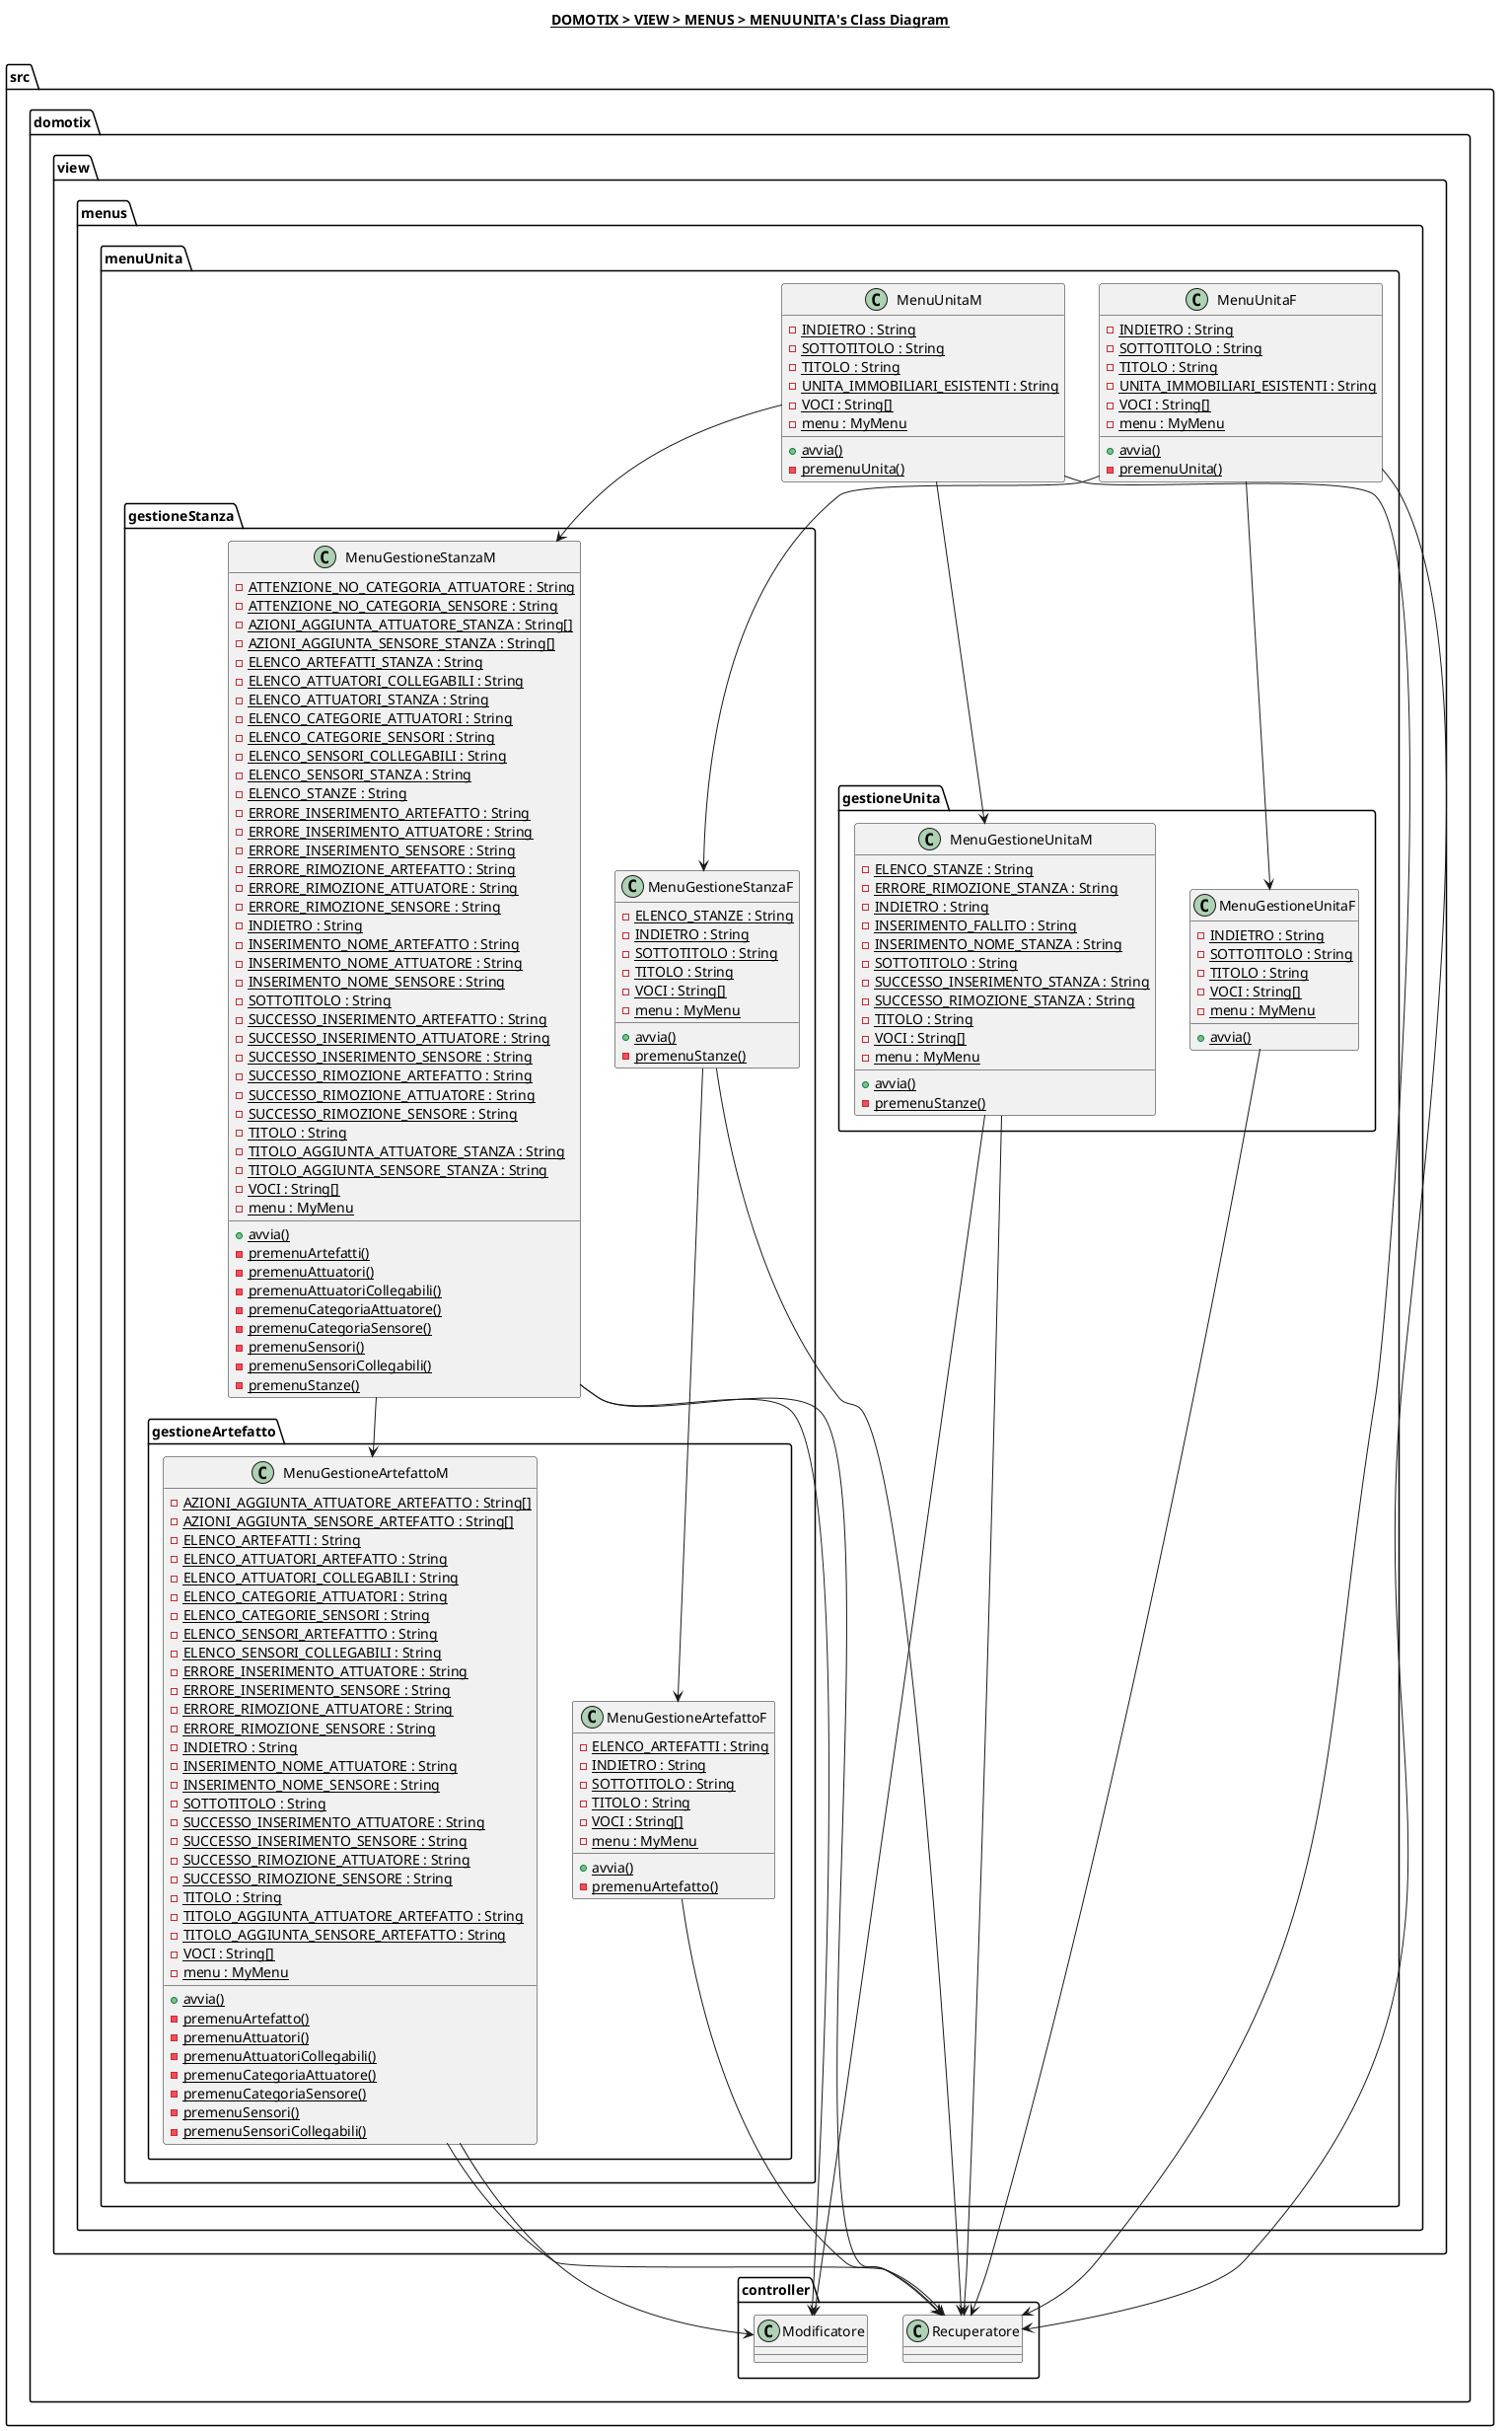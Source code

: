 @startuml

title __DOMOTIX > VIEW > MENUS > MENUUNITA's Class Diagram__\n

namespace src.domotix.view.menus.menuUnita {
    class src.domotix.view.menus.menuUnita.MenuUnitaF {
        {static} - INDIETRO : String
        {static} - SOTTOTITOLO : String
        {static} - TITOLO : String
        {static} - UNITA_IMMOBILIARI_ESISTENTI : String
        {static} - VOCI : String[]
        {static} - menu : MyMenu
        {static} + avvia()
        {static} - premenuUnita()
    }

    class src.domotix.view.menus.menuUnita.MenuUnitaM {
        {static} - INDIETRO : String
        {static} - SOTTOTITOLO : String
        {static} - TITOLO : String
        {static} - UNITA_IMMOBILIARI_ESISTENTI : String
        {static} - VOCI : String[]
        {static} - menu : MyMenu
        {static} + avvia()
        {static} - premenuUnita()
    }

    namespace gestioneUnita {
        class src.domotix.view.menus.menuUnita.gestioneUnita.MenuGestioneUnitaF {
            {static} - INDIETRO : String
            {static} - SOTTOTITOLO : String
            {static} - TITOLO : String
            {static} - VOCI : String[]
            {static} - menu : MyMenu
            {static} + avvia()
        }

        class src.domotix.view.menus.menuUnita.gestioneUnita.MenuGestioneUnitaM {
            {static} - ELENCO_STANZE : String
            {static} - ERRORE_RIMOZIONE_STANZA : String
            {static} - INDIETRO : String
            {static} - INSERIMENTO_FALLITO : String
            {static} - INSERIMENTO_NOME_STANZA : String
            {static} - SOTTOTITOLO : String
            {static} - SUCCESSO_INSERIMENTO_STANZA : String
            {static} - SUCCESSO_RIMOZIONE_STANZA : String
            {static} - TITOLO : String
            {static} - VOCI : String[]
            {static} - menu : MyMenu
            {static} + avvia()
            {static} - premenuStanze()
        }
    }

    namespace gestioneStanza {
        class src.domotix.view.menus.menuUnita.gestioneStanza.MenuGestioneStanzaF {
            {static} - ELENCO_STANZE : String
            {static} - INDIETRO : String
            {static} - SOTTOTITOLO : String
            {static} - TITOLO : String
            {static} - VOCI : String[]
            {static} - menu : MyMenu
            {static} + avvia()
            {static} - premenuStanze()
        }

        class src.domotix.view.menus.menuUnita.gestioneStanza.MenuGestioneStanzaM {
            {static} - ATTENZIONE_NO_CATEGORIA_ATTUATORE : String
            {static} - ATTENZIONE_NO_CATEGORIA_SENSORE : String
            {static} - AZIONI_AGGIUNTA_ATTUATORE_STANZA : String[]
            {static} - AZIONI_AGGIUNTA_SENSORE_STANZA : String[]
            {static} - ELENCO_ARTEFATTI_STANZA : String
            {static} - ELENCO_ATTUATORI_COLLEGABILI : String
            {static} - ELENCO_ATTUATORI_STANZA : String
            {static} - ELENCO_CATEGORIE_ATTUATORI : String
            {static} - ELENCO_CATEGORIE_SENSORI : String
            {static} - ELENCO_SENSORI_COLLEGABILI : String
            {static} - ELENCO_SENSORI_STANZA : String
            {static} - ELENCO_STANZE : String
            {static} - ERRORE_INSERIMENTO_ARTEFATTO : String
            {static} - ERRORE_INSERIMENTO_ATTUATORE : String
            {static} - ERRORE_INSERIMENTO_SENSORE : String
            {static} - ERRORE_RIMOZIONE_ARTEFATTO : String
            {static} - ERRORE_RIMOZIONE_ATTUATORE : String
            {static} - ERRORE_RIMOZIONE_SENSORE : String
            {static} - INDIETRO : String
            {static} - INSERIMENTO_NOME_ARTEFATTO : String
            {static} - INSERIMENTO_NOME_ATTUATORE : String
            {static} - INSERIMENTO_NOME_SENSORE : String
            {static} - SOTTOTITOLO : String
            {static} - SUCCESSO_INSERIMENTO_ARTEFATTO : String
            {static} - SUCCESSO_INSERIMENTO_ATTUATORE : String
            {static} - SUCCESSO_INSERIMENTO_SENSORE : String
            {static} - SUCCESSO_RIMOZIONE_ARTEFATTO : String
            {static} - SUCCESSO_RIMOZIONE_ATTUATORE : String
            {static} - SUCCESSO_RIMOZIONE_SENSORE : String
            {static} - TITOLO : String
            {static} - TITOLO_AGGIUNTA_ATTUATORE_STANZA : String
            {static} - TITOLO_AGGIUNTA_SENSORE_STANZA : String
            {static} - VOCI : String[]
            {static} - menu : MyMenu
            {static} + avvia()
            {static} - premenuArtefatti()
            {static} - premenuAttuatori()
            {static} - premenuAttuatoriCollegabili()
            {static} - premenuCategoriaAttuatore()
            {static} - premenuCategoriaSensore()
            {static} - premenuSensori()
            {static} - premenuSensoriCollegabili()
            {static} - premenuStanze()
        }

        namespace gestioneArtefatto {
            class src.domotix.view.menus.menuUnita.gestioneStanza.gestioneArtefatto.MenuGestioneArtefattoF {
                {static} - ELENCO_ARTEFATTI : String
                {static} - INDIETRO : String
                {static} - SOTTOTITOLO : String
                {static} - TITOLO : String
                {static} - VOCI : String[]
                {static} - menu : MyMenu
                {static} + avvia()
                {static} - premenuArtefatto()
            }

            class src.domotix.view.menus.menuUnita.gestioneStanza.gestioneArtefatto.MenuGestioneArtefattoM {
                {static} - AZIONI_AGGIUNTA_ATTUATORE_ARTEFATTO : String[]
                {static} - AZIONI_AGGIUNTA_SENSORE_ARTEFATTO : String[]
                {static} - ELENCO_ARTEFATTI : String
                {static} - ELENCO_ATTUATORI_ARTEFATTO : String
                {static} - ELENCO_ATTUATORI_COLLEGABILI : String
                {static} - ELENCO_CATEGORIE_ATTUATORI : String
                {static} - ELENCO_CATEGORIE_SENSORI : String
                {static} - ELENCO_SENSORI_ARTEFATTTO : String
                {static} - ELENCO_SENSORI_COLLEGABILI : String
                {static} - ERRORE_INSERIMENTO_ATTUATORE : String
                {static} - ERRORE_INSERIMENTO_SENSORE : String
                {static} - ERRORE_RIMOZIONE_ATTUATORE : String
                {static} - ERRORE_RIMOZIONE_SENSORE : String
                {static} - INDIETRO : String
                {static} - INSERIMENTO_NOME_ATTUATORE : String
                {static} - INSERIMENTO_NOME_SENSORE : String
                {static} - SOTTOTITOLO : String
                {static} - SUCCESSO_INSERIMENTO_ATTUATORE : String
                {static} - SUCCESSO_INSERIMENTO_SENSORE : String
                {static} - SUCCESSO_RIMOZIONE_ATTUATORE : String
                {static} - SUCCESSO_RIMOZIONE_SENSORE : String
                {static} - TITOLO : String
                {static} - TITOLO_AGGIUNTA_ATTUATORE_ARTEFATTO : String
                {static} - TITOLO_AGGIUNTA_SENSORE_ARTEFATTO : String
                {static} - VOCI : String[]
                {static} - menu : MyMenu
                {static} + avvia()
                {static} - premenuArtefatto()
                {static} - premenuAttuatori()
                {static} - premenuAttuatoriCollegabili()
                {static} - premenuCategoriaAttuatore()
                {static} - premenuCategoriaSensore()
                {static} - premenuSensori()
                {static} - premenuSensoriCollegabili()
            }
        }
    }
}

src.domotix.view.menus.menuUnita.MenuUnitaM --> src.domotix.view.menus.menuUnita.gestioneUnita.MenuGestioneUnitaM
src.domotix.view.menus.menuUnita.MenuUnitaM --> src.domotix.view.menus.menuUnita.gestioneStanza.MenuGestioneStanzaM
src.domotix.view.menus.menuUnita.gestioneStanza.MenuGestioneStanzaM --> src.domotix.view.menus.menuUnita.gestioneStanza.gestioneArtefatto.MenuGestioneArtefattoM
src.domotix.view.menus.menuUnita.MenuUnitaF --> src.domotix.view.menus.menuUnita.gestioneUnita.MenuGestioneUnitaF
src.domotix.view.menus.menuUnita.MenuUnitaF --> src.domotix.view.menus.menuUnita.gestioneStanza.MenuGestioneStanzaF
src.domotix.view.menus.menuUnita.gestioneStanza.MenuGestioneStanzaF --> src.domotix.view.menus.menuUnita.gestioneStanza.gestioneArtefatto.MenuGestioneArtefattoF

src.domotix.view.menus.menuUnita.MenuUnitaM --> src.domotix.controller.Recuperatore
src.domotix.view.menus.menuUnita.MenuUnitaF --> src.domotix.controller.Recuperatore
src.domotix.view.menus.menuUnita.gestioneUnita.MenuGestioneUnitaM --> src.domotix.controller.Modificatore
src.domotix.view.menus.menuUnita.gestioneUnita.MenuGestioneUnitaM --> src.domotix.controller.Recuperatore
src.domotix.view.menus.menuUnita.gestioneUnita.MenuGestioneUnitaF --> src.domotix.controller.Recuperatore
src.domotix.view.menus.menuUnita.gestioneStanza.MenuGestioneStanzaM --> src.domotix.controller.Modificatore
src.domotix.view.menus.menuUnita.gestioneStanza.MenuGestioneStanzaM --> src.domotix.controller.Recuperatore
src.domotix.view.menus.menuUnita.gestioneStanza.MenuGestioneStanzaF --> src.domotix.controller.Recuperatore
src.domotix.view.menus.menuUnita.gestioneStanza.gestioneArtefatto.MenuGestioneArtefattoM --> src.domotix.controller.Modificatore
src.domotix.view.menus.menuUnita.gestioneStanza.gestioneArtefatto.MenuGestioneArtefattoM --> src.domotix.controller.Recuperatore
src.domotix.view.menus.menuUnita.gestioneStanza.gestioneArtefatto.MenuGestioneArtefattoF --> src.domotix.controller.Recuperatore

@enduml
